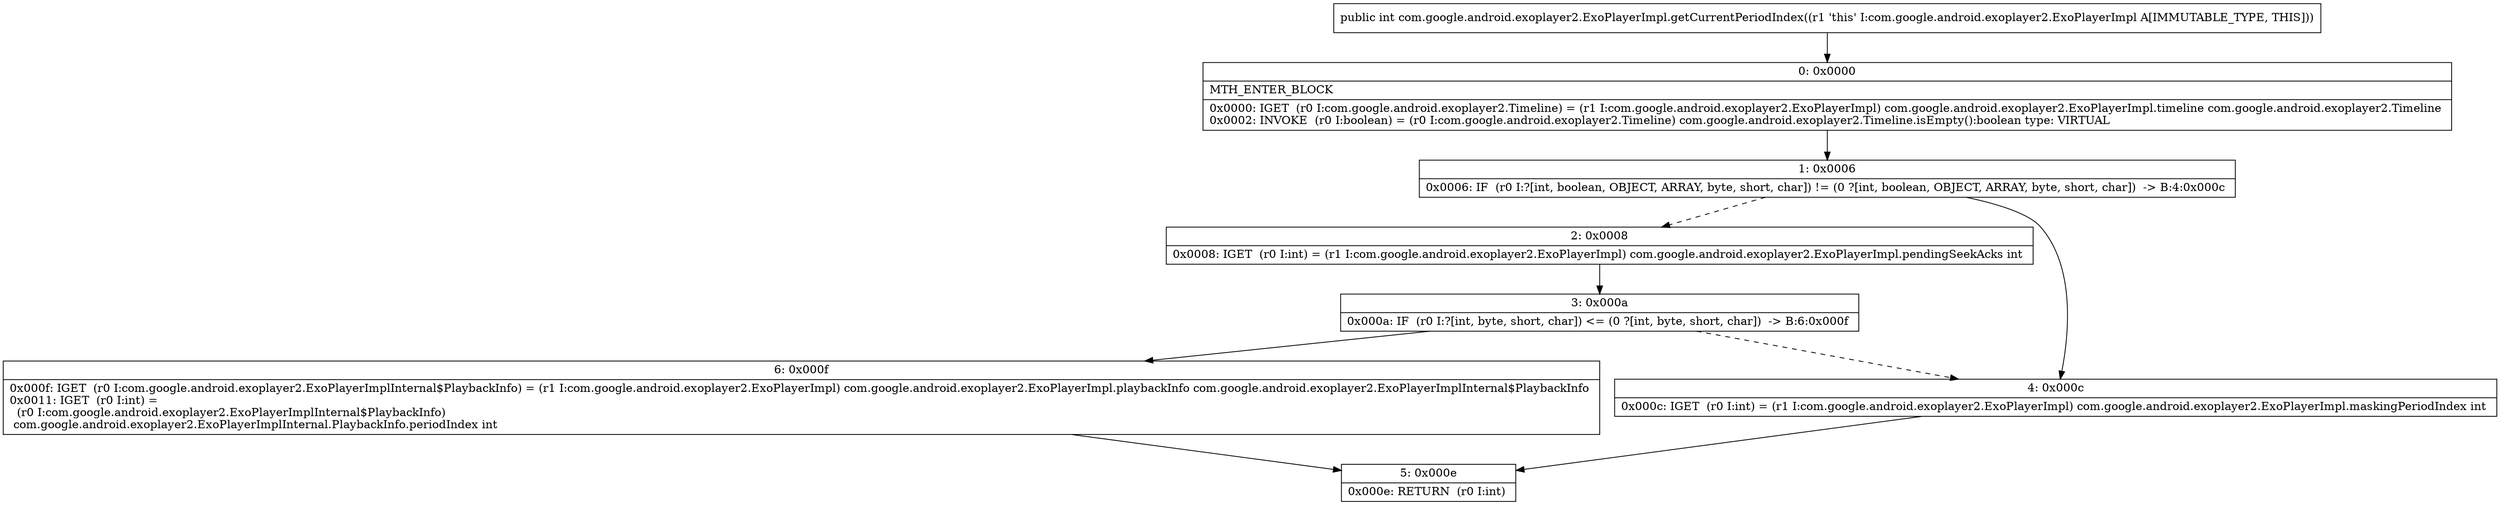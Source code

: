 digraph "CFG forcom.google.android.exoplayer2.ExoPlayerImpl.getCurrentPeriodIndex()I" {
Node_0 [shape=record,label="{0\:\ 0x0000|MTH_ENTER_BLOCK\l|0x0000: IGET  (r0 I:com.google.android.exoplayer2.Timeline) = (r1 I:com.google.android.exoplayer2.ExoPlayerImpl) com.google.android.exoplayer2.ExoPlayerImpl.timeline com.google.android.exoplayer2.Timeline \l0x0002: INVOKE  (r0 I:boolean) = (r0 I:com.google.android.exoplayer2.Timeline) com.google.android.exoplayer2.Timeline.isEmpty():boolean type: VIRTUAL \l}"];
Node_1 [shape=record,label="{1\:\ 0x0006|0x0006: IF  (r0 I:?[int, boolean, OBJECT, ARRAY, byte, short, char]) != (0 ?[int, boolean, OBJECT, ARRAY, byte, short, char])  \-\> B:4:0x000c \l}"];
Node_2 [shape=record,label="{2\:\ 0x0008|0x0008: IGET  (r0 I:int) = (r1 I:com.google.android.exoplayer2.ExoPlayerImpl) com.google.android.exoplayer2.ExoPlayerImpl.pendingSeekAcks int \l}"];
Node_3 [shape=record,label="{3\:\ 0x000a|0x000a: IF  (r0 I:?[int, byte, short, char]) \<= (0 ?[int, byte, short, char])  \-\> B:6:0x000f \l}"];
Node_4 [shape=record,label="{4\:\ 0x000c|0x000c: IGET  (r0 I:int) = (r1 I:com.google.android.exoplayer2.ExoPlayerImpl) com.google.android.exoplayer2.ExoPlayerImpl.maskingPeriodIndex int \l}"];
Node_5 [shape=record,label="{5\:\ 0x000e|0x000e: RETURN  (r0 I:int) \l}"];
Node_6 [shape=record,label="{6\:\ 0x000f|0x000f: IGET  (r0 I:com.google.android.exoplayer2.ExoPlayerImplInternal$PlaybackInfo) = (r1 I:com.google.android.exoplayer2.ExoPlayerImpl) com.google.android.exoplayer2.ExoPlayerImpl.playbackInfo com.google.android.exoplayer2.ExoPlayerImplInternal$PlaybackInfo \l0x0011: IGET  (r0 I:int) = \l  (r0 I:com.google.android.exoplayer2.ExoPlayerImplInternal$PlaybackInfo)\l com.google.android.exoplayer2.ExoPlayerImplInternal.PlaybackInfo.periodIndex int \l}"];
MethodNode[shape=record,label="{public int com.google.android.exoplayer2.ExoPlayerImpl.getCurrentPeriodIndex((r1 'this' I:com.google.android.exoplayer2.ExoPlayerImpl A[IMMUTABLE_TYPE, THIS])) }"];
MethodNode -> Node_0;
Node_0 -> Node_1;
Node_1 -> Node_2[style=dashed];
Node_1 -> Node_4;
Node_2 -> Node_3;
Node_3 -> Node_4[style=dashed];
Node_3 -> Node_6;
Node_4 -> Node_5;
Node_6 -> Node_5;
}

